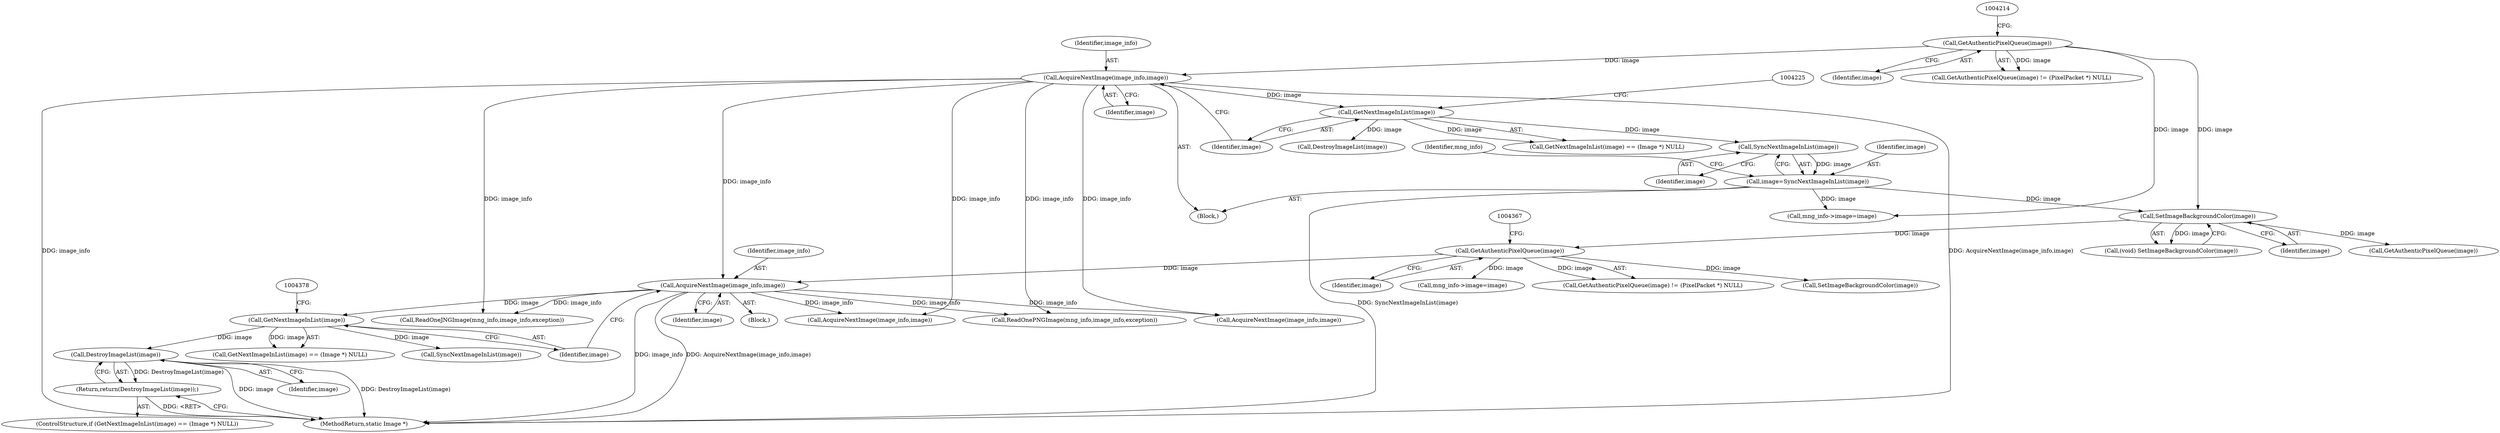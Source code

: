 digraph "0_ImageMagick_22e0310345499ffe906c604428f2a3a668942b05@pointer" {
"1004381" [label="(Call,DestroyImageList(image))"];
"1004375" [label="(Call,GetNextImageInList(image))"];
"1004370" [label="(Call,AcquireNextImage(image_info,image))"];
"1004217" [label="(Call,AcquireNextImage(image_info,image))"];
"1004211" [label="(Call,GetAuthenticPixelQueue(image))"];
"1004364" [label="(Call,GetAuthenticPixelQueue(image))"];
"1004319" [label="(Call,SetImageBackgroundColor(image))"];
"1004230" [label="(Call,image=SyncNextImageInList(image))"];
"1004232" [label="(Call,SyncNextImageInList(image))"];
"1004222" [label="(Call,GetNextImageInList(image))"];
"1004380" [label="(Return,return(DestroyImageList(image));)"];
"1004232" [label="(Call,SyncNextImageInList(image))"];
"1004222" [label="(Call,GetNextImageInList(image))"];
"1004369" [label="(Block,)"];
"1004363" [label="(Call,GetAuthenticPixelQueue(image) != (PixelPacket *) NULL)"];
"1004380" [label="(Return,return(DestroyImageList(image));)"];
"1004365" [label="(Identifier,image)"];
"1004724" [label="(Call,ReadOneJNGImage(mng_info,image_info,exception))"];
"1004218" [label="(Identifier,image_info)"];
"1004319" [label="(Call,SetImageBackgroundColor(image))"];
"1004387" [label="(Call,mng_info->image=image)"];
"1004370" [label="(Call,AcquireNextImage(image_info,image))"];
"1004477" [label="(Call,SetImageBackgroundColor(image))"];
"1007383" [label="(MethodReturn,static Image *)"];
"1004219" [label="(Identifier,image)"];
"1004212" [label="(Identifier,image)"];
"1004376" [label="(Identifier,image)"];
"1004221" [label="(Call,GetNextImageInList(image) == (Image *) NULL)"];
"1004375" [label="(Call,GetNextImageInList(image))"];
"1004373" [label="(ControlStructure,if (GetNextImageInList(image) == (Image *) NULL))"];
"1004528" [label="(Call,AcquireNextImage(image_info,image))"];
"1004381" [label="(Call,DestroyImageList(image))"];
"1004231" [label="(Identifier,image)"];
"1004223" [label="(Identifier,image)"];
"1004317" [label="(Call,(void) SetImageBackgroundColor(image))"];
"1004216" [label="(Block,)"];
"1006734" [label="(Call,AcquireNextImage(image_info,image))"];
"1004717" [label="(Call,ReadOnePNGImage(mng_info,image_info,exception))"];
"1004236" [label="(Identifier,mng_info)"];
"1004217" [label="(Call,AcquireNextImage(image_info,image))"];
"1004320" [label="(Identifier,image)"];
"1004364" [label="(Call,GetAuthenticPixelQueue(image))"];
"1004233" [label="(Identifier,image)"];
"1004522" [label="(Call,GetAuthenticPixelQueue(image))"];
"1004371" [label="(Identifier,image_info)"];
"1004210" [label="(Call,GetAuthenticPixelQueue(image) != (PixelPacket *) NULL)"];
"1004374" [label="(Call,GetNextImageInList(image) == (Image *) NULL)"];
"1004228" [label="(Call,DestroyImageList(image))"];
"1004234" [label="(Call,mng_info->image=image)"];
"1004382" [label="(Identifier,image)"];
"1004230" [label="(Call,image=SyncNextImageInList(image))"];
"1004385" [label="(Call,SyncNextImageInList(image))"];
"1004211" [label="(Call,GetAuthenticPixelQueue(image))"];
"1004372" [label="(Identifier,image)"];
"1004381" -> "1004380"  [label="AST: "];
"1004381" -> "1004382"  [label="CFG: "];
"1004382" -> "1004381"  [label="AST: "];
"1004380" -> "1004381"  [label="CFG: "];
"1004381" -> "1007383"  [label="DDG: DestroyImageList(image)"];
"1004381" -> "1007383"  [label="DDG: image"];
"1004381" -> "1004380"  [label="DDG: DestroyImageList(image)"];
"1004375" -> "1004381"  [label="DDG: image"];
"1004375" -> "1004374"  [label="AST: "];
"1004375" -> "1004376"  [label="CFG: "];
"1004376" -> "1004375"  [label="AST: "];
"1004378" -> "1004375"  [label="CFG: "];
"1004375" -> "1004374"  [label="DDG: image"];
"1004370" -> "1004375"  [label="DDG: image"];
"1004375" -> "1004385"  [label="DDG: image"];
"1004370" -> "1004369"  [label="AST: "];
"1004370" -> "1004372"  [label="CFG: "];
"1004371" -> "1004370"  [label="AST: "];
"1004372" -> "1004370"  [label="AST: "];
"1004376" -> "1004370"  [label="CFG: "];
"1004370" -> "1007383"  [label="DDG: AcquireNextImage(image_info,image)"];
"1004370" -> "1007383"  [label="DDG: image_info"];
"1004217" -> "1004370"  [label="DDG: image_info"];
"1004364" -> "1004370"  [label="DDG: image"];
"1004370" -> "1004528"  [label="DDG: image_info"];
"1004370" -> "1004717"  [label="DDG: image_info"];
"1004370" -> "1004724"  [label="DDG: image_info"];
"1004370" -> "1006734"  [label="DDG: image_info"];
"1004217" -> "1004216"  [label="AST: "];
"1004217" -> "1004219"  [label="CFG: "];
"1004218" -> "1004217"  [label="AST: "];
"1004219" -> "1004217"  [label="AST: "];
"1004223" -> "1004217"  [label="CFG: "];
"1004217" -> "1007383"  [label="DDG: AcquireNextImage(image_info,image)"];
"1004217" -> "1007383"  [label="DDG: image_info"];
"1004211" -> "1004217"  [label="DDG: image"];
"1004217" -> "1004222"  [label="DDG: image"];
"1004217" -> "1004528"  [label="DDG: image_info"];
"1004217" -> "1004717"  [label="DDG: image_info"];
"1004217" -> "1004724"  [label="DDG: image_info"];
"1004217" -> "1006734"  [label="DDG: image_info"];
"1004211" -> "1004210"  [label="AST: "];
"1004211" -> "1004212"  [label="CFG: "];
"1004212" -> "1004211"  [label="AST: "];
"1004214" -> "1004211"  [label="CFG: "];
"1004211" -> "1004210"  [label="DDG: image"];
"1004211" -> "1004234"  [label="DDG: image"];
"1004211" -> "1004319"  [label="DDG: image"];
"1004364" -> "1004363"  [label="AST: "];
"1004364" -> "1004365"  [label="CFG: "];
"1004365" -> "1004364"  [label="AST: "];
"1004367" -> "1004364"  [label="CFG: "];
"1004364" -> "1004363"  [label="DDG: image"];
"1004319" -> "1004364"  [label="DDG: image"];
"1004364" -> "1004387"  [label="DDG: image"];
"1004364" -> "1004477"  [label="DDG: image"];
"1004319" -> "1004317"  [label="AST: "];
"1004319" -> "1004320"  [label="CFG: "];
"1004320" -> "1004319"  [label="AST: "];
"1004317" -> "1004319"  [label="CFG: "];
"1004319" -> "1004317"  [label="DDG: image"];
"1004230" -> "1004319"  [label="DDG: image"];
"1004319" -> "1004522"  [label="DDG: image"];
"1004230" -> "1004216"  [label="AST: "];
"1004230" -> "1004232"  [label="CFG: "];
"1004231" -> "1004230"  [label="AST: "];
"1004232" -> "1004230"  [label="AST: "];
"1004236" -> "1004230"  [label="CFG: "];
"1004230" -> "1007383"  [label="DDG: SyncNextImageInList(image)"];
"1004232" -> "1004230"  [label="DDG: image"];
"1004230" -> "1004234"  [label="DDG: image"];
"1004232" -> "1004233"  [label="CFG: "];
"1004233" -> "1004232"  [label="AST: "];
"1004222" -> "1004232"  [label="DDG: image"];
"1004222" -> "1004221"  [label="AST: "];
"1004222" -> "1004223"  [label="CFG: "];
"1004223" -> "1004222"  [label="AST: "];
"1004225" -> "1004222"  [label="CFG: "];
"1004222" -> "1004221"  [label="DDG: image"];
"1004222" -> "1004228"  [label="DDG: image"];
"1004380" -> "1004373"  [label="AST: "];
"1007383" -> "1004380"  [label="CFG: "];
"1004380" -> "1007383"  [label="DDG: <RET>"];
}

